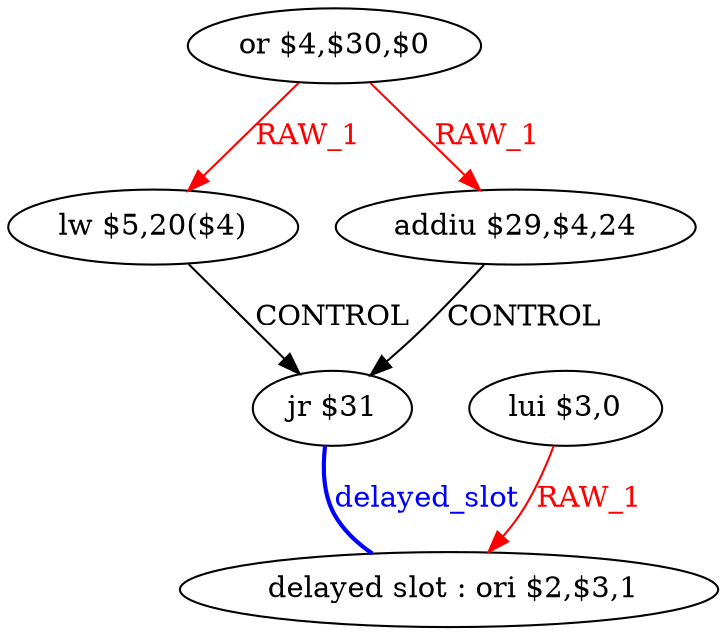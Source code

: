 digraph G1 {
node [shape = ellipse];
i5 [label = " delayed slot : ori $2,$3,1"] ;
i4 ->  i5 [style = bold, dir= none, fontcolor = blue, color = blue, label= "delayed_slot"];
i4 [label = "jr $31"] ;
i0 [label = "or $4,$30,$0"] ;
i0 ->  i2 [color = red, fontcolor = red, label= "RAW_1"];
i0 ->  i3 [color = red, fontcolor = red, label= "RAW_1"];
i2 [label = "lw $5,20($4)"] ;
i2 ->  i4 [label= "CONTROL"];
i3 [label = "addiu $29,$4,24"] ;
i3 ->  i4 [label= "CONTROL"];
i1 [label = "lui $3,0"] ;
i1 ->  i5 [color = red, fontcolor = red, label= "RAW_1"];
}
